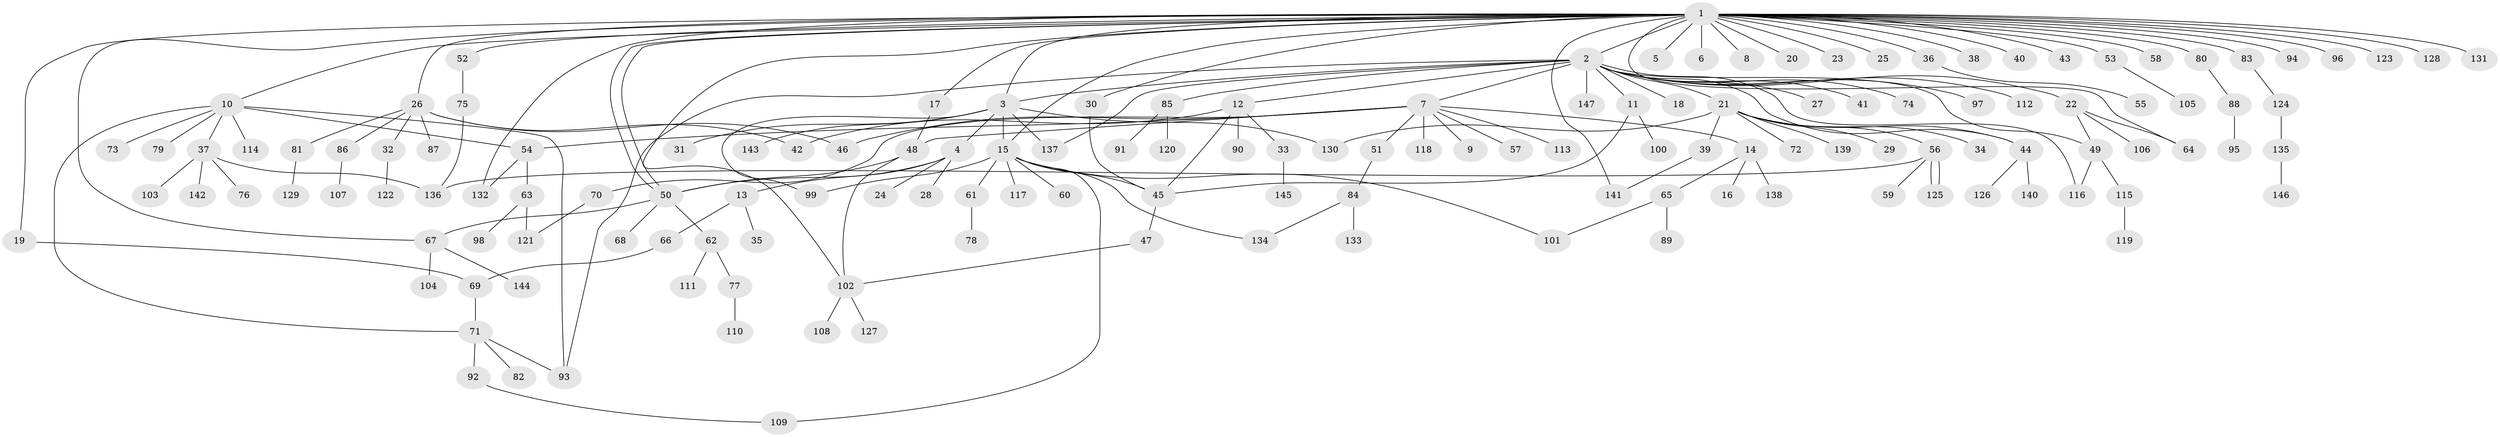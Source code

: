 // Generated by graph-tools (version 1.1) at 2025/11/02/27/25 16:11:09]
// undirected, 147 vertices, 181 edges
graph export_dot {
graph [start="1"]
  node [color=gray90,style=filled];
  1;
  2;
  3;
  4;
  5;
  6;
  7;
  8;
  9;
  10;
  11;
  12;
  13;
  14;
  15;
  16;
  17;
  18;
  19;
  20;
  21;
  22;
  23;
  24;
  25;
  26;
  27;
  28;
  29;
  30;
  31;
  32;
  33;
  34;
  35;
  36;
  37;
  38;
  39;
  40;
  41;
  42;
  43;
  44;
  45;
  46;
  47;
  48;
  49;
  50;
  51;
  52;
  53;
  54;
  55;
  56;
  57;
  58;
  59;
  60;
  61;
  62;
  63;
  64;
  65;
  66;
  67;
  68;
  69;
  70;
  71;
  72;
  73;
  74;
  75;
  76;
  77;
  78;
  79;
  80;
  81;
  82;
  83;
  84;
  85;
  86;
  87;
  88;
  89;
  90;
  91;
  92;
  93;
  94;
  95;
  96;
  97;
  98;
  99;
  100;
  101;
  102;
  103;
  104;
  105;
  106;
  107;
  108;
  109;
  110;
  111;
  112;
  113;
  114;
  115;
  116;
  117;
  118;
  119;
  120;
  121;
  122;
  123;
  124;
  125;
  126;
  127;
  128;
  129;
  130;
  131;
  132;
  133;
  134;
  135;
  136;
  137;
  138;
  139;
  140;
  141;
  142;
  143;
  144;
  145;
  146;
  147;
  1 -- 2;
  1 -- 3;
  1 -- 5;
  1 -- 6;
  1 -- 8;
  1 -- 10;
  1 -- 15;
  1 -- 17;
  1 -- 19;
  1 -- 20;
  1 -- 23;
  1 -- 25;
  1 -- 26;
  1 -- 30;
  1 -- 36;
  1 -- 38;
  1 -- 40;
  1 -- 43;
  1 -- 50;
  1 -- 50;
  1 -- 52;
  1 -- 53;
  1 -- 58;
  1 -- 64;
  1 -- 67;
  1 -- 80;
  1 -- 83;
  1 -- 94;
  1 -- 96;
  1 -- 102;
  1 -- 123;
  1 -- 128;
  1 -- 131;
  1 -- 132;
  1 -- 141;
  2 -- 3;
  2 -- 7;
  2 -- 11;
  2 -- 12;
  2 -- 18;
  2 -- 21;
  2 -- 22;
  2 -- 27;
  2 -- 41;
  2 -- 44;
  2 -- 49;
  2 -- 74;
  2 -- 85;
  2 -- 93;
  2 -- 97;
  2 -- 112;
  2 -- 116;
  2 -- 137;
  2 -- 147;
  3 -- 4;
  3 -- 15;
  3 -- 31;
  3 -- 99;
  3 -- 130;
  3 -- 137;
  3 -- 143;
  4 -- 13;
  4 -- 24;
  4 -- 28;
  4 -- 50;
  7 -- 9;
  7 -- 14;
  7 -- 46;
  7 -- 48;
  7 -- 51;
  7 -- 54;
  7 -- 57;
  7 -- 70;
  7 -- 113;
  7 -- 118;
  10 -- 37;
  10 -- 54;
  10 -- 71;
  10 -- 73;
  10 -- 79;
  10 -- 93;
  10 -- 114;
  11 -- 45;
  11 -- 100;
  12 -- 33;
  12 -- 42;
  12 -- 45;
  12 -- 90;
  13 -- 35;
  13 -- 66;
  14 -- 16;
  14 -- 65;
  14 -- 138;
  15 -- 45;
  15 -- 60;
  15 -- 61;
  15 -- 99;
  15 -- 101;
  15 -- 109;
  15 -- 117;
  15 -- 134;
  17 -- 48;
  19 -- 69;
  21 -- 29;
  21 -- 34;
  21 -- 39;
  21 -- 44;
  21 -- 56;
  21 -- 72;
  21 -- 130;
  21 -- 139;
  22 -- 49;
  22 -- 64;
  22 -- 106;
  26 -- 32;
  26 -- 42;
  26 -- 46;
  26 -- 81;
  26 -- 86;
  26 -- 87;
  30 -- 45;
  32 -- 122;
  33 -- 145;
  36 -- 55;
  37 -- 76;
  37 -- 103;
  37 -- 136;
  37 -- 142;
  39 -- 141;
  44 -- 126;
  44 -- 140;
  45 -- 47;
  47 -- 102;
  48 -- 50;
  48 -- 102;
  49 -- 115;
  49 -- 116;
  50 -- 62;
  50 -- 67;
  50 -- 68;
  51 -- 84;
  52 -- 75;
  53 -- 105;
  54 -- 63;
  54 -- 132;
  56 -- 59;
  56 -- 125;
  56 -- 125;
  56 -- 136;
  61 -- 78;
  62 -- 77;
  62 -- 111;
  63 -- 98;
  63 -- 121;
  65 -- 89;
  65 -- 101;
  66 -- 69;
  67 -- 104;
  67 -- 144;
  69 -- 71;
  70 -- 121;
  71 -- 82;
  71 -- 92;
  71 -- 93;
  75 -- 136;
  77 -- 110;
  80 -- 88;
  81 -- 129;
  83 -- 124;
  84 -- 133;
  84 -- 134;
  85 -- 91;
  85 -- 120;
  86 -- 107;
  88 -- 95;
  92 -- 109;
  102 -- 108;
  102 -- 127;
  115 -- 119;
  124 -- 135;
  135 -- 146;
}
